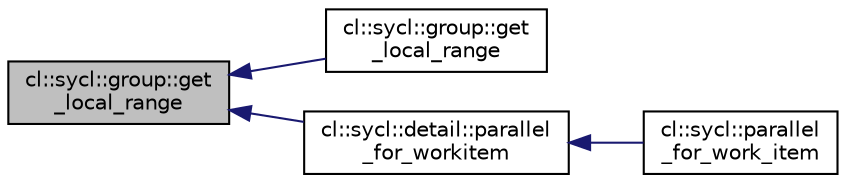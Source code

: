 digraph "cl::sycl::group::get_local_range"
{
 // INTERACTIVE_SVG=YES
  bgcolor="transparent";
  edge [fontname="Helvetica",fontsize="10",labelfontname="Helvetica",labelfontsize="10"];
  node [fontname="Helvetica",fontsize="10",shape=record];
  rankdir="LR";
  Node1 [label="cl::sycl::group::get\l_local_range",height=0.2,width=0.4,color="black", fillcolor="grey75", style="filled", fontcolor="black"];
  Node1 -> Node2 [dir="back",color="midnightblue",fontsize="10",style="solid",fontname="Helvetica"];
  Node2 [label="cl::sycl::group::get\l_local_range",height=0.2,width=0.4,color="black",URL="$group__parallelism.html#af38760eda2eb517f664ac750e86b0c8a",tooltip="Return element dimension from the constituent local range. "];
  Node1 -> Node3 [dir="back",color="midnightblue",fontsize="10",style="solid",fontname="Helvetica"];
  Node3 [label="cl::sycl::detail::parallel\l_for_workitem",height=0.2,width=0.4,color="black",URL="$group__parallelism.html#gaee40543200f4434f2d63d1f02621321a",tooltip="Implement the loop on the work-items inside a work-group. "];
  Node3 -> Node4 [dir="back",color="midnightblue",fontsize="10",style="solid",fontname="Helvetica"];
  Node4 [label="cl::sycl::parallel\l_for_work_item",height=0.2,width=0.4,color="black",URL="$group__parallelism.html#ga3ddb762da9aaa07b66b84ec76cefee32",tooltip="SYCL parallel_for version that allows a Program object to be specified. "];
}
